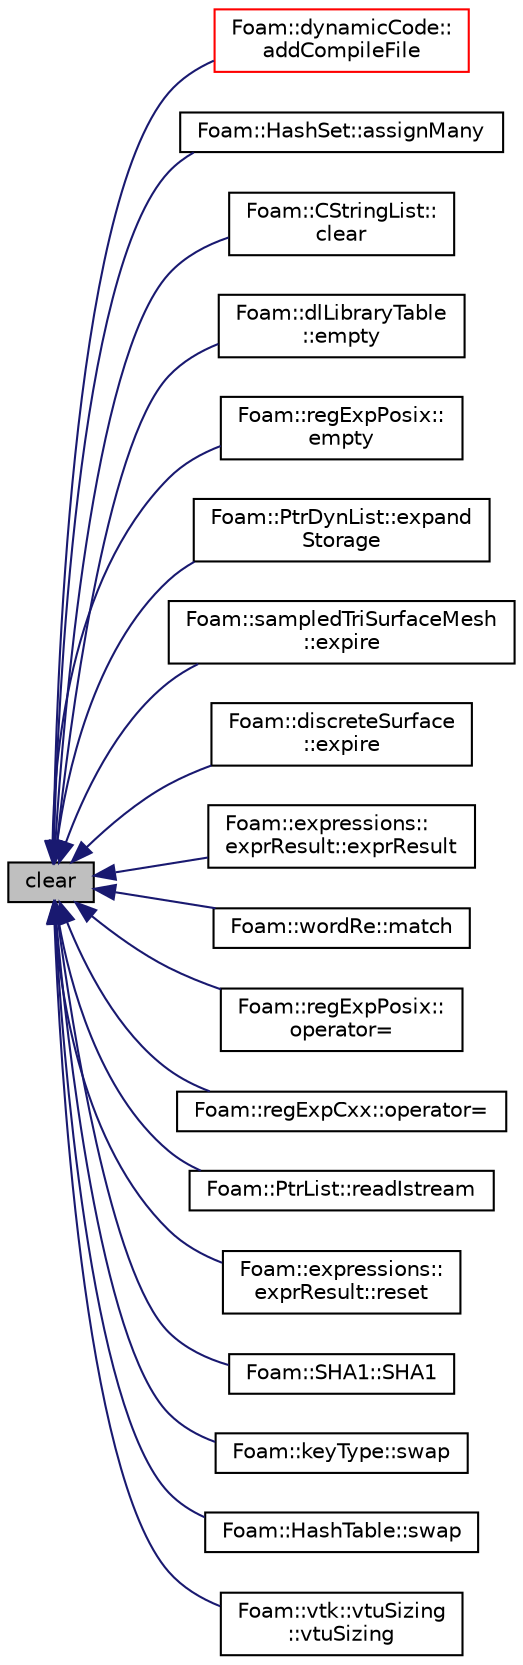 digraph "clear"
{
  bgcolor="transparent";
  edge [fontname="Helvetica",fontsize="10",labelfontname="Helvetica",labelfontsize="10"];
  node [fontname="Helvetica",fontsize="10",shape=record];
  rankdir="LR";
  Node1 [label="clear",height=0.2,width=0.4,color="black", fillcolor="grey75", style="filled" fontcolor="black"];
  Node1 -> Node2 [dir="back",color="midnightblue",fontsize="10",style="solid",fontname="Helvetica"];
  Node2 [label="Foam::dynamicCode::\laddCompileFile",height=0.2,width=0.4,color="red",URL="$classFoam_1_1dynamicCode.html#ab932e125a2e17fa04beab188c1781840",tooltip="Add a file template name, which will be found and filtered. "];
  Node1 -> Node3 [dir="back",color="midnightblue",fontsize="10",style="solid",fontname="Helvetica"];
  Node3 [label="Foam::HashSet::assignMany",height=0.2,width=0.4,color="black",URL="$classFoam_1_1HashSet.html#a79a0b3e89479a2cb49652d355a3820f4"];
  Node1 -> Node4 [dir="back",color="midnightblue",fontsize="10",style="solid",fontname="Helvetica"];
  Node4 [label="Foam::CStringList::\lclear",height=0.2,width=0.4,color="black",URL="$classFoam_1_1CStringList.html#ac8bb3912a3ce86b15842e79d0b421204",tooltip="Clear contents and free memory. "];
  Node1 -> Node5 [dir="back",color="midnightblue",fontsize="10",style="solid",fontname="Helvetica"];
  Node5 [label="Foam::dlLibraryTable\l::empty",height=0.2,width=0.4,color="black",URL="$classFoam_1_1dlLibraryTable.html#ac6e61de369e994009e36f344f99c15ad",tooltip="True if no there are no libraries loaded by the table. "];
  Node1 -> Node6 [dir="back",color="midnightblue",fontsize="10",style="solid",fontname="Helvetica"];
  Node6 [label="Foam::regExpPosix::\lempty",height=0.2,width=0.4,color="black",URL="$classFoam_1_1regExpPosix.html#a3f6fc5de06a318920d84f3c3742db07f",tooltip="Return true if a precompiled expression does not exist. "];
  Node1 -> Node7 [dir="back",color="midnightblue",fontsize="10",style="solid",fontname="Helvetica"];
  Node7 [label="Foam::PtrDynList::expand\lStorage",height=0.2,width=0.4,color="black",URL="$classFoam_1_1PtrDynList.html#aec2bfc62a849a819de0c89cfed6ce642",tooltip="Expand the addressable size to fit the allocated capacity. "];
  Node1 -> Node8 [dir="back",color="midnightblue",fontsize="10",style="solid",fontname="Helvetica"];
  Node8 [label="Foam::sampledTriSurfaceMesh\l::expire",height=0.2,width=0.4,color="black",URL="$classFoam_1_1sampledTriSurfaceMesh.html#a99e9f0908a967713d117081d26ed51d0",tooltip="Mark the surface as needing an update. "];
  Node1 -> Node9 [dir="back",color="midnightblue",fontsize="10",style="solid",fontname="Helvetica"];
  Node9 [label="Foam::discreteSurface\l::expire",height=0.2,width=0.4,color="black",URL="$classFoam_1_1discreteSurface.html#a99e9f0908a967713d117081d26ed51d0",tooltip="Mark the surface as needing an update. "];
  Node1 -> Node10 [dir="back",color="midnightblue",fontsize="10",style="solid",fontname="Helvetica"];
  Node10 [label="Foam::expressions::\lexprResult::exprResult",height=0.2,width=0.4,color="black",URL="$classFoam_1_1expressions_1_1exprResult.html#a77f0b489f0bdb7568cec5ec348e02ce2",tooltip="Copy construct. "];
  Node1 -> Node11 [dir="back",color="midnightblue",fontsize="10",style="solid",fontname="Helvetica"];
  Node11 [label="Foam::wordRe::match",height=0.2,width=0.4,color="black",URL="$classFoam_1_1wordRe.html#a7571f07dabdba5d94fbf226a21b11390",tooltip="Smart match as regular expression or as a string. "];
  Node1 -> Node12 [dir="back",color="midnightblue",fontsize="10",style="solid",fontname="Helvetica"];
  Node12 [label="Foam::regExpPosix::\loperator=",height=0.2,width=0.4,color="black",URL="$classFoam_1_1regExpPosix.html#a23488cd3e67a813490f3a45c9f0111f2",tooltip="Assign and compile pattern from a character array. "];
  Node1 -> Node13 [dir="back",color="midnightblue",fontsize="10",style="solid",fontname="Helvetica"];
  Node13 [label="Foam::regExpCxx::operator=",height=0.2,width=0.4,color="black",URL="$classFoam_1_1regExpCxx.html#a23488cd3e67a813490f3a45c9f0111f2",tooltip="Assign and compile pattern from a character array. "];
  Node1 -> Node14 [dir="back",color="midnightblue",fontsize="10",style="solid",fontname="Helvetica"];
  Node14 [label="Foam::PtrList::readIstream",height=0.2,width=0.4,color="black",URL="$classFoam_1_1PtrList.html#abd10854d664e07f878aff6bb4699f02d",tooltip="Read from Istream using Istream constructor class. "];
  Node1 -> Node15 [dir="back",color="midnightblue",fontsize="10",style="solid",fontname="Helvetica"];
  Node15 [label="Foam::expressions::\lexprResult::reset",height=0.2,width=0.4,color="black",URL="$classFoam_1_1expressions_1_1exprResult.html#aee66dcc10b76716d1492c2f6ab3720a0",tooltip="Reset at new timestep according to type. "];
  Node1 -> Node16 [dir="back",color="midnightblue",fontsize="10",style="solid",fontname="Helvetica"];
  Node16 [label="Foam::SHA1::SHA1",height=0.2,width=0.4,color="black",URL="$classFoam_1_1SHA1.html#a70a254f3d0029995efc36989b1c419c9",tooltip="Construct null and append initial std::string. "];
  Node1 -> Node17 [dir="back",color="midnightblue",fontsize="10",style="solid",fontname="Helvetica"];
  Node17 [label="Foam::keyType::swap",height=0.2,width=0.4,color="black",URL="$classFoam_1_1keyType.html#af4b443243d66c892d5858b9f442f21c7",tooltip="Swap contents. Self-swapping is a no-op. "];
  Node1 -> Node18 [dir="back",color="midnightblue",fontsize="10",style="solid",fontname="Helvetica"];
  Node18 [label="Foam::HashTable::swap",height=0.2,width=0.4,color="black",URL="$classFoam_1_1HashTable.html#a9d149d7c6221f2115f2dae3b445ab348",tooltip="Swap contents into this table. "];
  Node1 -> Node19 [dir="back",color="midnightblue",fontsize="10",style="solid",fontname="Helvetica"];
  Node19 [label="Foam::vtk::vtuSizing\l::vtuSizing",height=0.2,width=0.4,color="black",URL="$classFoam_1_1vtk_1_1vtuSizing.html#aa6da970a4fb76799004c0e5cf04fce91",tooltip="Construct sizing by analyzing the mesh. "];
}
